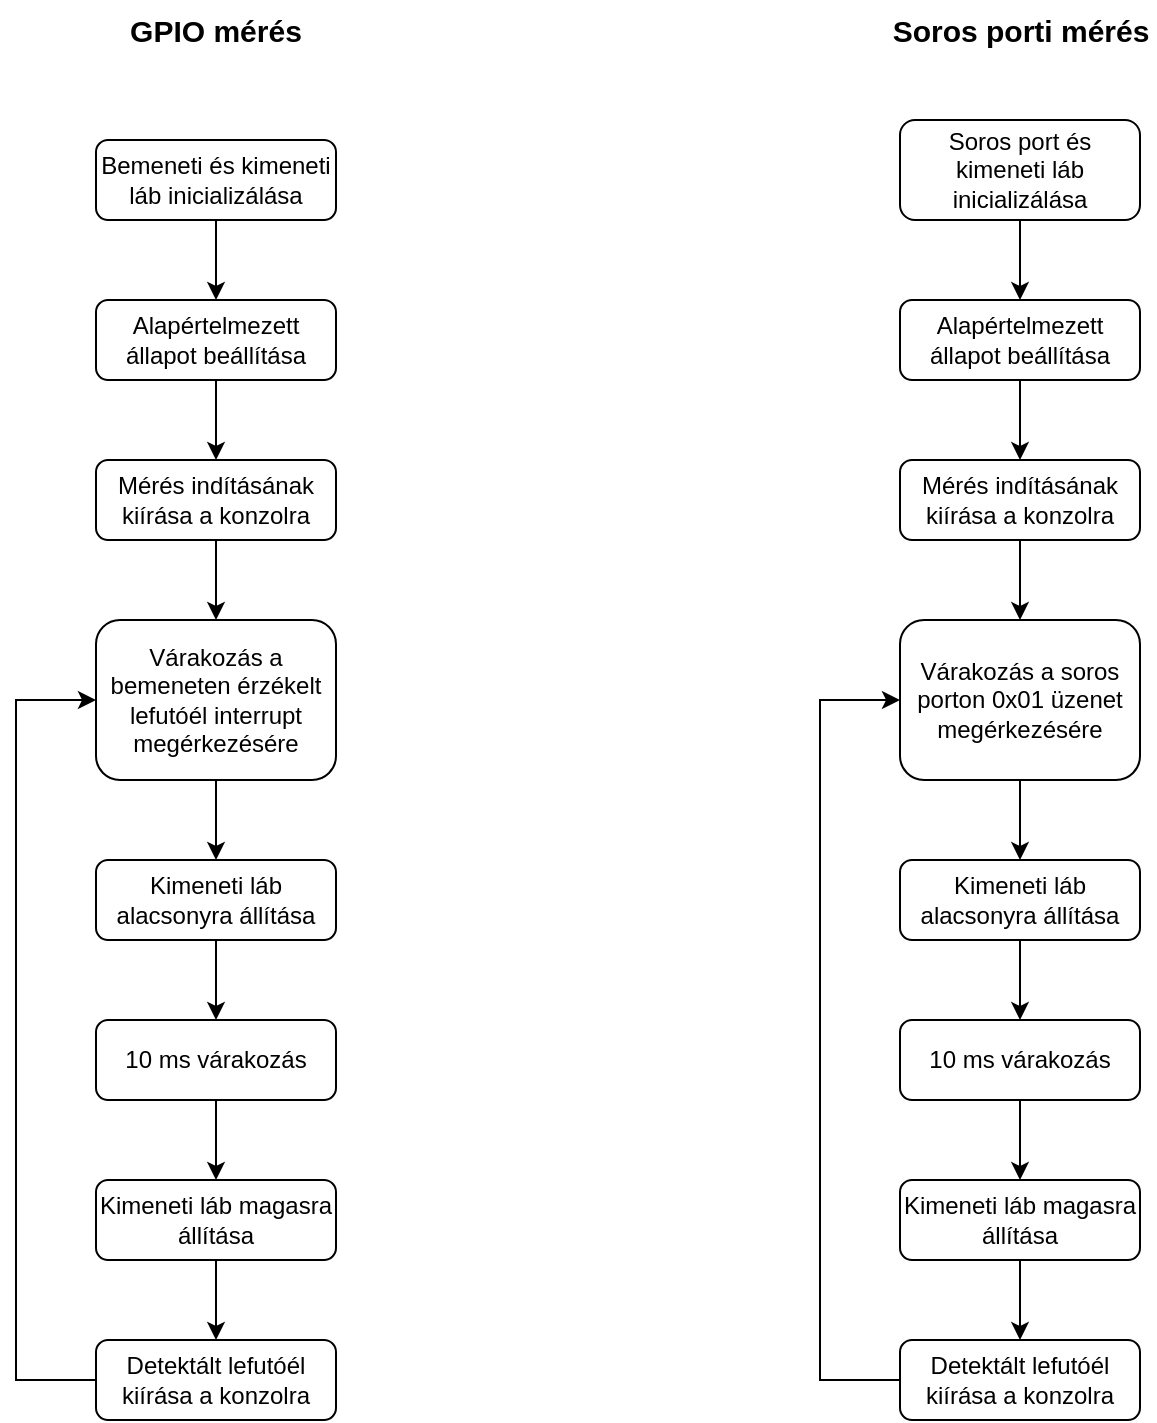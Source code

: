 <mxfile version="27.0.4">
  <diagram id="C5RBs43oDa-KdzZeNtuy" name="Page-1">
    <mxGraphModel dx="1426" dy="795" grid="1" gridSize="10" guides="1" tooltips="1" connect="1" arrows="1" fold="1" page="1" pageScale="1" pageWidth="827" pageHeight="1169" math="0" shadow="0">
      <root>
        <mxCell id="WIyWlLk6GJQsqaUBKTNV-0" />
        <mxCell id="WIyWlLk6GJQsqaUBKTNV-1" parent="WIyWlLk6GJQsqaUBKTNV-0" />
        <mxCell id="AGCysIhZ8_IePrMO0AgM-7" value="" style="edgeStyle=orthogonalEdgeStyle;rounded=0;orthogonalLoop=1;jettySize=auto;html=1;" edge="1" parent="WIyWlLk6GJQsqaUBKTNV-1" source="WIyWlLk6GJQsqaUBKTNV-3" target="WIyWlLk6GJQsqaUBKTNV-12">
          <mxGeometry relative="1" as="geometry" />
        </mxCell>
        <mxCell id="WIyWlLk6GJQsqaUBKTNV-3" value="Bemeneti és kimeneti láb inicializálása" style="rounded=1;whiteSpace=wrap;html=1;fontSize=12;glass=0;strokeWidth=1;shadow=0;" parent="WIyWlLk6GJQsqaUBKTNV-1" vertex="1">
          <mxGeometry x="160" y="80" width="120" height="40" as="geometry" />
        </mxCell>
        <mxCell id="AGCysIhZ8_IePrMO0AgM-9" value="" style="edgeStyle=orthogonalEdgeStyle;rounded=0;orthogonalLoop=1;jettySize=auto;html=1;" edge="1" parent="WIyWlLk6GJQsqaUBKTNV-1" source="WIyWlLk6GJQsqaUBKTNV-11" target="AGCysIhZ8_IePrMO0AgM-2">
          <mxGeometry relative="1" as="geometry" />
        </mxCell>
        <mxCell id="WIyWlLk6GJQsqaUBKTNV-11" value="Várakozás a bemeneten érzékelt lefutóél interrupt megérkezésére" style="rounded=1;whiteSpace=wrap;html=1;fontSize=12;glass=0;strokeWidth=1;shadow=0;" parent="WIyWlLk6GJQsqaUBKTNV-1" vertex="1">
          <mxGeometry x="160" y="320" width="120" height="80" as="geometry" />
        </mxCell>
        <mxCell id="AGCysIhZ8_IePrMO0AgM-29" value="" style="edgeStyle=orthogonalEdgeStyle;rounded=0;orthogonalLoop=1;jettySize=auto;html=1;" edge="1" parent="WIyWlLk6GJQsqaUBKTNV-1" source="WIyWlLk6GJQsqaUBKTNV-12" target="AGCysIhZ8_IePrMO0AgM-28">
          <mxGeometry relative="1" as="geometry" />
        </mxCell>
        <mxCell id="WIyWlLk6GJQsqaUBKTNV-12" value="Alapértelmezett állapot beállítása" style="rounded=1;whiteSpace=wrap;html=1;fontSize=12;glass=0;strokeWidth=1;shadow=0;" parent="WIyWlLk6GJQsqaUBKTNV-1" vertex="1">
          <mxGeometry x="160" y="160" width="120" height="40" as="geometry" />
        </mxCell>
        <mxCell id="AGCysIhZ8_IePrMO0AgM-0" value="GPIO mérés" style="text;html=1;align=center;verticalAlign=middle;whiteSpace=wrap;rounded=0;fontSize=15;fontStyle=1" vertex="1" parent="WIyWlLk6GJQsqaUBKTNV-1">
          <mxGeometry x="175" y="10" width="90" height="30" as="geometry" />
        </mxCell>
        <mxCell id="AGCysIhZ8_IePrMO0AgM-10" value="" style="edgeStyle=orthogonalEdgeStyle;rounded=0;orthogonalLoop=1;jettySize=auto;html=1;" edge="1" parent="WIyWlLk6GJQsqaUBKTNV-1" source="AGCysIhZ8_IePrMO0AgM-2" target="AGCysIhZ8_IePrMO0AgM-3">
          <mxGeometry relative="1" as="geometry" />
        </mxCell>
        <mxCell id="AGCysIhZ8_IePrMO0AgM-2" value="Kimeneti láb alacsonyra állítása" style="rounded=1;whiteSpace=wrap;html=1;fontSize=12;glass=0;strokeWidth=1;shadow=0;" vertex="1" parent="WIyWlLk6GJQsqaUBKTNV-1">
          <mxGeometry x="160" y="440" width="120" height="40" as="geometry" />
        </mxCell>
        <mxCell id="AGCysIhZ8_IePrMO0AgM-11" value="" style="edgeStyle=orthogonalEdgeStyle;rounded=0;orthogonalLoop=1;jettySize=auto;html=1;" edge="1" parent="WIyWlLk6GJQsqaUBKTNV-1" source="AGCysIhZ8_IePrMO0AgM-3" target="AGCysIhZ8_IePrMO0AgM-4">
          <mxGeometry relative="1" as="geometry" />
        </mxCell>
        <mxCell id="AGCysIhZ8_IePrMO0AgM-3" value="10 ms várakozás" style="rounded=1;whiteSpace=wrap;html=1;fontSize=12;glass=0;strokeWidth=1;shadow=0;" vertex="1" parent="WIyWlLk6GJQsqaUBKTNV-1">
          <mxGeometry x="160" y="520" width="120" height="40" as="geometry" />
        </mxCell>
        <mxCell id="AGCysIhZ8_IePrMO0AgM-12" value="" style="edgeStyle=orthogonalEdgeStyle;rounded=0;orthogonalLoop=1;jettySize=auto;html=1;" edge="1" parent="WIyWlLk6GJQsqaUBKTNV-1" source="AGCysIhZ8_IePrMO0AgM-4" target="AGCysIhZ8_IePrMO0AgM-5">
          <mxGeometry relative="1" as="geometry" />
        </mxCell>
        <mxCell id="AGCysIhZ8_IePrMO0AgM-4" value="Kimeneti láb magasra állítása" style="rounded=1;whiteSpace=wrap;html=1;fontSize=12;glass=0;strokeWidth=1;shadow=0;" vertex="1" parent="WIyWlLk6GJQsqaUBKTNV-1">
          <mxGeometry x="160" y="600" width="120" height="40" as="geometry" />
        </mxCell>
        <mxCell id="AGCysIhZ8_IePrMO0AgM-6" style="edgeStyle=orthogonalEdgeStyle;rounded=0;orthogonalLoop=1;jettySize=auto;html=1;exitX=0;exitY=0.5;exitDx=0;exitDy=0;entryX=0;entryY=0.5;entryDx=0;entryDy=0;" edge="1" parent="WIyWlLk6GJQsqaUBKTNV-1" source="AGCysIhZ8_IePrMO0AgM-5" target="WIyWlLk6GJQsqaUBKTNV-11">
          <mxGeometry relative="1" as="geometry">
            <Array as="points">
              <mxPoint x="120" y="700" />
              <mxPoint x="120" y="360" />
            </Array>
          </mxGeometry>
        </mxCell>
        <mxCell id="AGCysIhZ8_IePrMO0AgM-5" value="Detektált lefutóél kiírása a konzolra" style="rounded=1;whiteSpace=wrap;html=1;fontSize=12;glass=0;strokeWidth=1;shadow=0;" vertex="1" parent="WIyWlLk6GJQsqaUBKTNV-1">
          <mxGeometry x="160" y="680" width="120" height="40" as="geometry" />
        </mxCell>
        <mxCell id="AGCysIhZ8_IePrMO0AgM-13" value="" style="edgeStyle=orthogonalEdgeStyle;rounded=0;orthogonalLoop=1;jettySize=auto;html=1;" edge="1" parent="WIyWlLk6GJQsqaUBKTNV-1" source="AGCysIhZ8_IePrMO0AgM-14" target="AGCysIhZ8_IePrMO0AgM-18">
          <mxGeometry relative="1" as="geometry" />
        </mxCell>
        <mxCell id="AGCysIhZ8_IePrMO0AgM-14" value="Soros port és kimeneti láb inicializálása" style="rounded=1;whiteSpace=wrap;html=1;fontSize=12;glass=0;strokeWidth=1;shadow=0;" vertex="1" parent="WIyWlLk6GJQsqaUBKTNV-1">
          <mxGeometry x="562" y="70" width="120" height="50" as="geometry" />
        </mxCell>
        <mxCell id="AGCysIhZ8_IePrMO0AgM-15" value="" style="edgeStyle=orthogonalEdgeStyle;rounded=0;orthogonalLoop=1;jettySize=auto;html=1;" edge="1" parent="WIyWlLk6GJQsqaUBKTNV-1" source="AGCysIhZ8_IePrMO0AgM-16" target="AGCysIhZ8_IePrMO0AgM-21">
          <mxGeometry relative="1" as="geometry" />
        </mxCell>
        <mxCell id="AGCysIhZ8_IePrMO0AgM-16" value="Várakozás a soros porton 0x01 üzenet megérkezésére" style="rounded=1;whiteSpace=wrap;html=1;fontSize=12;glass=0;strokeWidth=1;shadow=0;" vertex="1" parent="WIyWlLk6GJQsqaUBKTNV-1">
          <mxGeometry x="562" y="320" width="120" height="80" as="geometry" />
        </mxCell>
        <mxCell id="AGCysIhZ8_IePrMO0AgM-32" value="" style="edgeStyle=orthogonalEdgeStyle;rounded=0;orthogonalLoop=1;jettySize=auto;html=1;" edge="1" parent="WIyWlLk6GJQsqaUBKTNV-1" source="AGCysIhZ8_IePrMO0AgM-18" target="AGCysIhZ8_IePrMO0AgM-31">
          <mxGeometry relative="1" as="geometry" />
        </mxCell>
        <mxCell id="AGCysIhZ8_IePrMO0AgM-18" value="Alapértelmezett állapot beállítása" style="rounded=1;whiteSpace=wrap;html=1;fontSize=12;glass=0;strokeWidth=1;shadow=0;" vertex="1" parent="WIyWlLk6GJQsqaUBKTNV-1">
          <mxGeometry x="562" y="160" width="120" height="40" as="geometry" />
        </mxCell>
        <mxCell id="AGCysIhZ8_IePrMO0AgM-19" value="Soros porti mérés" style="text;html=1;align=center;verticalAlign=middle;whiteSpace=wrap;rounded=0;fontSize=15;fontStyle=1" vertex="1" parent="WIyWlLk6GJQsqaUBKTNV-1">
          <mxGeometry x="554.5" y="10" width="135" height="30" as="geometry" />
        </mxCell>
        <mxCell id="AGCysIhZ8_IePrMO0AgM-20" value="" style="edgeStyle=orthogonalEdgeStyle;rounded=0;orthogonalLoop=1;jettySize=auto;html=1;" edge="1" parent="WIyWlLk6GJQsqaUBKTNV-1" source="AGCysIhZ8_IePrMO0AgM-21" target="AGCysIhZ8_IePrMO0AgM-23">
          <mxGeometry relative="1" as="geometry" />
        </mxCell>
        <mxCell id="AGCysIhZ8_IePrMO0AgM-21" value="Kimeneti láb alacsonyra állítása" style="rounded=1;whiteSpace=wrap;html=1;fontSize=12;glass=0;strokeWidth=1;shadow=0;" vertex="1" parent="WIyWlLk6GJQsqaUBKTNV-1">
          <mxGeometry x="562" y="440" width="120" height="40" as="geometry" />
        </mxCell>
        <mxCell id="AGCysIhZ8_IePrMO0AgM-22" value="" style="edgeStyle=orthogonalEdgeStyle;rounded=0;orthogonalLoop=1;jettySize=auto;html=1;" edge="1" parent="WIyWlLk6GJQsqaUBKTNV-1" source="AGCysIhZ8_IePrMO0AgM-23" target="AGCysIhZ8_IePrMO0AgM-25">
          <mxGeometry relative="1" as="geometry" />
        </mxCell>
        <mxCell id="AGCysIhZ8_IePrMO0AgM-23" value="10 ms várakozás" style="rounded=1;whiteSpace=wrap;html=1;fontSize=12;glass=0;strokeWidth=1;shadow=0;" vertex="1" parent="WIyWlLk6GJQsqaUBKTNV-1">
          <mxGeometry x="562" y="520" width="120" height="40" as="geometry" />
        </mxCell>
        <mxCell id="AGCysIhZ8_IePrMO0AgM-24" value="" style="edgeStyle=orthogonalEdgeStyle;rounded=0;orthogonalLoop=1;jettySize=auto;html=1;" edge="1" parent="WIyWlLk6GJQsqaUBKTNV-1" source="AGCysIhZ8_IePrMO0AgM-25" target="AGCysIhZ8_IePrMO0AgM-27">
          <mxGeometry relative="1" as="geometry" />
        </mxCell>
        <mxCell id="AGCysIhZ8_IePrMO0AgM-25" value="Kimeneti láb magasra állítása" style="rounded=1;whiteSpace=wrap;html=1;fontSize=12;glass=0;strokeWidth=1;shadow=0;" vertex="1" parent="WIyWlLk6GJQsqaUBKTNV-1">
          <mxGeometry x="562" y="600" width="120" height="40" as="geometry" />
        </mxCell>
        <mxCell id="AGCysIhZ8_IePrMO0AgM-26" style="edgeStyle=orthogonalEdgeStyle;rounded=0;orthogonalLoop=1;jettySize=auto;html=1;exitX=0;exitY=0.5;exitDx=0;exitDy=0;entryX=0;entryY=0.5;entryDx=0;entryDy=0;" edge="1" parent="WIyWlLk6GJQsqaUBKTNV-1" source="AGCysIhZ8_IePrMO0AgM-27" target="AGCysIhZ8_IePrMO0AgM-16">
          <mxGeometry relative="1" as="geometry">
            <Array as="points">
              <mxPoint x="522" y="700" />
              <mxPoint x="522" y="360" />
            </Array>
          </mxGeometry>
        </mxCell>
        <mxCell id="AGCysIhZ8_IePrMO0AgM-27" value="Detektált lefutóél kiírása a konzolra" style="rounded=1;whiteSpace=wrap;html=1;fontSize=12;glass=0;strokeWidth=1;shadow=0;" vertex="1" parent="WIyWlLk6GJQsqaUBKTNV-1">
          <mxGeometry x="562" y="680" width="120" height="40" as="geometry" />
        </mxCell>
        <mxCell id="AGCysIhZ8_IePrMO0AgM-30" value="" style="edgeStyle=orthogonalEdgeStyle;rounded=0;orthogonalLoop=1;jettySize=auto;html=1;" edge="1" parent="WIyWlLk6GJQsqaUBKTNV-1" source="AGCysIhZ8_IePrMO0AgM-28" target="WIyWlLk6GJQsqaUBKTNV-11">
          <mxGeometry relative="1" as="geometry" />
        </mxCell>
        <mxCell id="AGCysIhZ8_IePrMO0AgM-28" value="Mérés indításának kiírása a konzolra" style="rounded=1;whiteSpace=wrap;html=1;fontSize=12;glass=0;strokeWidth=1;shadow=0;" vertex="1" parent="WIyWlLk6GJQsqaUBKTNV-1">
          <mxGeometry x="160" y="240" width="120" height="40" as="geometry" />
        </mxCell>
        <mxCell id="AGCysIhZ8_IePrMO0AgM-33" value="" style="edgeStyle=orthogonalEdgeStyle;rounded=0;orthogonalLoop=1;jettySize=auto;html=1;" edge="1" parent="WIyWlLk6GJQsqaUBKTNV-1" source="AGCysIhZ8_IePrMO0AgM-31" target="AGCysIhZ8_IePrMO0AgM-16">
          <mxGeometry relative="1" as="geometry" />
        </mxCell>
        <mxCell id="AGCysIhZ8_IePrMO0AgM-31" value="Mérés indításának kiírása a konzolra" style="rounded=1;whiteSpace=wrap;html=1;fontSize=12;glass=0;strokeWidth=1;shadow=0;" vertex="1" parent="WIyWlLk6GJQsqaUBKTNV-1">
          <mxGeometry x="562" y="240" width="120" height="40" as="geometry" />
        </mxCell>
      </root>
    </mxGraphModel>
  </diagram>
</mxfile>
